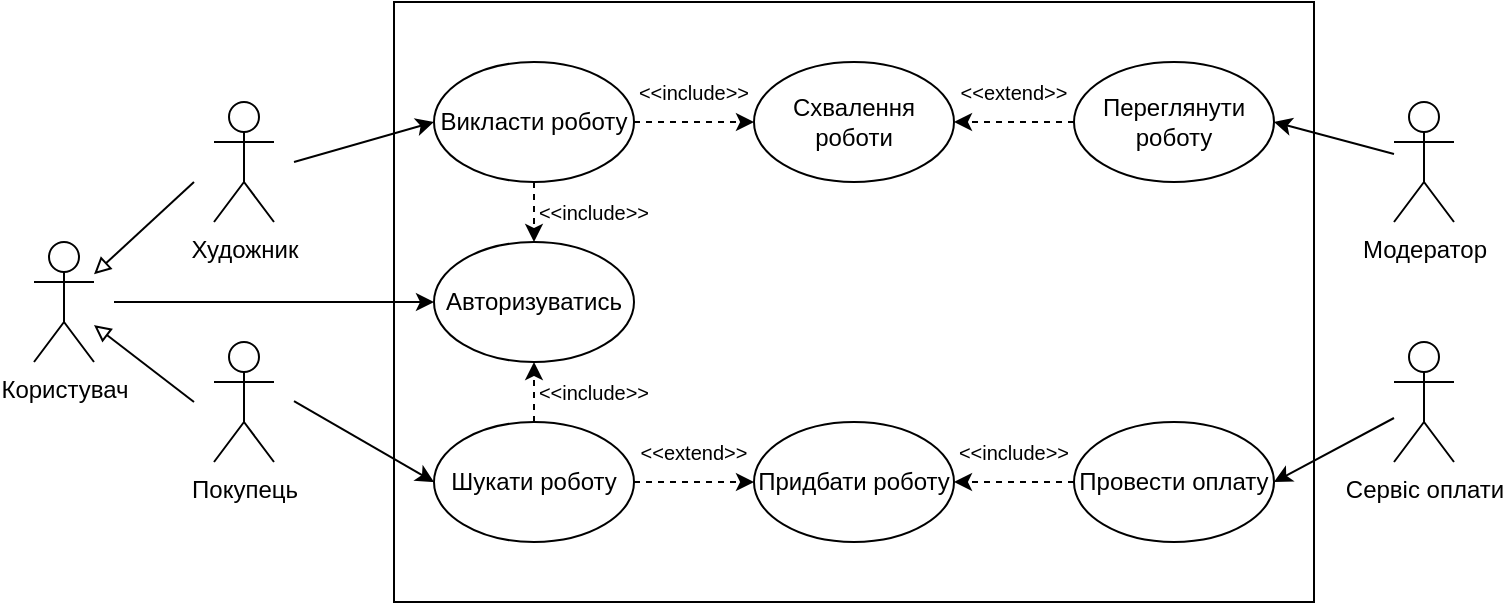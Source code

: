 <mxfile version="20.4.0" type="device"><diagram id="3LWY-Lgfk4nYCkW3nS7w" name="Страница 1"><mxGraphModel dx="1173" dy="672" grid="1" gridSize="10" guides="1" tooltips="1" connect="1" arrows="1" fold="1" page="1" pageScale="1" pageWidth="827" pageHeight="1169" math="0" shadow="0"><root><mxCell id="0"/><mxCell id="1" parent="0"/><mxCell id="Jez0Ne4DgUkL3XqX2Kyu-1" value="" style="rounded=0;whiteSpace=wrap;html=1;" vertex="1" parent="1"><mxGeometry x="210" y="50" width="460" height="300" as="geometry"/></mxCell><mxCell id="paarDGqrIeViON9U21Fg-3" value="Художник" style="shape=umlActor;verticalLabelPosition=bottom;verticalAlign=top;html=1;outlineConnect=0;" parent="1" vertex="1"><mxGeometry x="120" y="100" width="30" height="60" as="geometry"/></mxCell><mxCell id="paarDGqrIeViON9U21Fg-4" value="Покупець" style="shape=umlActor;verticalLabelPosition=bottom;verticalAlign=top;html=1;outlineConnect=0;" parent="1" vertex="1"><mxGeometry x="120" y="220" width="30" height="60" as="geometry"/></mxCell><mxCell id="paarDGqrIeViON9U21Fg-5" value="Сервіс оплати" style="shape=umlActor;verticalLabelPosition=bottom;verticalAlign=top;html=1;outlineConnect=0;" parent="1" vertex="1"><mxGeometry x="710" y="220" width="30" height="60" as="geometry"/></mxCell><mxCell id="paarDGqrIeViON9U21Fg-6" value="Модератор" style="shape=umlActor;verticalLabelPosition=bottom;verticalAlign=top;html=1;outlineConnect=0;" parent="1" vertex="1"><mxGeometry x="710" y="100" width="30" height="60" as="geometry"/></mxCell><mxCell id="paarDGqrIeViON9U21Fg-39" style="edgeStyle=orthogonalEdgeStyle;rounded=0;orthogonalLoop=1;jettySize=auto;html=1;entryX=0;entryY=0.5;entryDx=0;entryDy=0;dashed=1;fontSize=10;" parent="1" source="paarDGqrIeViON9U21Fg-8" target="paarDGqrIeViON9U21Fg-15" edge="1"><mxGeometry relative="1" as="geometry"/></mxCell><mxCell id="paarDGqrIeViON9U21Fg-8" value="Викласти роботу" style="ellipse;whiteSpace=wrap;html=1;" parent="1" vertex="1"><mxGeometry x="230" y="80" width="100" height="60" as="geometry"/></mxCell><mxCell id="paarDGqrIeViON9U21Fg-10" value="Придбати роботу" style="ellipse;whiteSpace=wrap;html=1;" parent="1" vertex="1"><mxGeometry x="390" y="260" width="100" height="60" as="geometry"/></mxCell><mxCell id="paarDGqrIeViON9U21Fg-12" value="Шукати роботу" style="ellipse;whiteSpace=wrap;html=1;" parent="1" vertex="1"><mxGeometry x="230" y="260" width="100" height="60" as="geometry"/></mxCell><mxCell id="paarDGqrIeViON9U21Fg-15" value="Схвалення роботи" style="ellipse;whiteSpace=wrap;html=1;" parent="1" vertex="1"><mxGeometry x="390" y="80" width="100" height="60" as="geometry"/></mxCell><mxCell id="paarDGqrIeViON9U21Fg-16" value="Провести оплату" style="ellipse;whiteSpace=wrap;html=1;" parent="1" vertex="1"><mxGeometry x="550" y="260" width="100" height="60" as="geometry"/></mxCell><mxCell id="paarDGqrIeViON9U21Fg-19" value="Переглянути роботу" style="ellipse;whiteSpace=wrap;html=1;" parent="1" vertex="1"><mxGeometry x="550" y="80" width="100" height="60" as="geometry"/></mxCell><mxCell id="paarDGqrIeViON9U21Fg-21" value="Користувач" style="shape=umlActor;verticalLabelPosition=bottom;verticalAlign=top;html=1;outlineConnect=0;" parent="1" vertex="1"><mxGeometry x="30" y="170" width="30" height="60" as="geometry"/></mxCell><mxCell id="paarDGqrIeViON9U21Fg-22" value="" style="endArrow=block;html=1;rounded=0;endFill=0;" parent="1" edge="1" target="paarDGqrIeViON9U21Fg-21"><mxGeometry width="50" height="50" relative="1" as="geometry"><mxPoint x="110" y="140" as="sourcePoint"/><mxPoint x="60" y="190" as="targetPoint"/></mxGeometry></mxCell><mxCell id="paarDGqrIeViON9U21Fg-24" value="" style="endArrow=classic;html=1;rounded=0;entryX=0;entryY=0.5;entryDx=0;entryDy=0;" parent="1" target="paarDGqrIeViON9U21Fg-8" edge="1"><mxGeometry width="50" height="50" relative="1" as="geometry"><mxPoint x="160" y="130" as="sourcePoint"/><mxPoint x="250" y="40" as="targetPoint"/></mxGeometry></mxCell><mxCell id="paarDGqrIeViON9U21Fg-25" value="" style="endArrow=classic;html=1;rounded=0;entryX=0;entryY=0.5;entryDx=0;entryDy=0;" parent="1" target="paarDGqrIeViON9U21Fg-12" edge="1"><mxGeometry width="50" height="50" relative="1" as="geometry"><mxPoint x="160.0" y="249.58" as="sourcePoint"/><mxPoint x="230" y="249.58" as="targetPoint"/></mxGeometry></mxCell><mxCell id="paarDGqrIeViON9U21Fg-26" value="" style="endArrow=classic;html=1;rounded=0;exitX=1;exitY=0.5;exitDx=0;exitDy=0;entryX=0;entryY=0.5;entryDx=0;entryDy=0;dashed=1;" parent="1" source="paarDGqrIeViON9U21Fg-12" target="paarDGqrIeViON9U21Fg-10" edge="1"><mxGeometry width="50" height="50" relative="1" as="geometry"><mxPoint x="360" y="210" as="sourcePoint"/><mxPoint x="410" y="160" as="targetPoint"/></mxGeometry></mxCell><mxCell id="paarDGqrIeViON9U21Fg-27" value="&lt;font style=&quot;font-size: 10px;&quot;&gt;&amp;lt;&amp;lt;extend&amp;gt;&amp;gt;&lt;/font&gt;" style="text;html=1;strokeColor=none;fillColor=none;align=center;verticalAlign=middle;whiteSpace=wrap;rounded=0;" parent="1" vertex="1"><mxGeometry x="330" y="260" width="60" height="30" as="geometry"/></mxCell><mxCell id="paarDGqrIeViON9U21Fg-28" value="" style="endArrow=classic;html=1;rounded=0;fontSize=10;entryX=1;entryY=0.5;entryDx=0;entryDy=0;" parent="1" source="paarDGqrIeViON9U21Fg-5" target="paarDGqrIeViON9U21Fg-16" edge="1"><mxGeometry width="50" height="50" relative="1" as="geometry"><mxPoint x="580" y="360" as="sourcePoint"/><mxPoint x="630" y="310" as="targetPoint"/></mxGeometry></mxCell><mxCell id="paarDGqrIeViON9U21Fg-29" value="" style="endArrow=classic;html=1;rounded=0;fontSize=10;entryX=1;entryY=0.5;entryDx=0;entryDy=0;exitX=0;exitY=0.5;exitDx=0;exitDy=0;dashed=1;" parent="1" source="paarDGqrIeViON9U21Fg-16" target="paarDGqrIeViON9U21Fg-10" edge="1"><mxGeometry width="50" height="50" relative="1" as="geometry"><mxPoint x="550" y="250" as="sourcePoint"/><mxPoint x="490" y="250" as="targetPoint"/></mxGeometry></mxCell><mxCell id="paarDGqrIeViON9U21Fg-30" value="&lt;font style=&quot;font-size: 10px;&quot;&gt;&amp;lt;&amp;lt;include&amp;gt;&amp;gt;&lt;/font&gt;" style="text;html=1;strokeColor=none;fillColor=none;align=center;verticalAlign=middle;whiteSpace=wrap;rounded=0;" parent="1" vertex="1"><mxGeometry x="490" y="260" width="60" height="30" as="geometry"/></mxCell><mxCell id="paarDGqrIeViON9U21Fg-33" value="Авторизуватись" style="ellipse;whiteSpace=wrap;html=1;" parent="1" vertex="1"><mxGeometry x="230" y="170" width="100" height="60" as="geometry"/></mxCell><mxCell id="paarDGqrIeViON9U21Fg-34" value="" style="endArrow=classic;html=1;rounded=0;fontSize=10;entryX=0.5;entryY=0;entryDx=0;entryDy=0;exitX=0.5;exitY=1;exitDx=0;exitDy=0;dashed=1;" parent="1" source="paarDGqrIeViON9U21Fg-8" target="paarDGqrIeViON9U21Fg-33" edge="1"><mxGeometry width="50" height="50" relative="1" as="geometry"><mxPoint x="280" y="150" as="sourcePoint"/><mxPoint x="420" y="130" as="targetPoint"/></mxGeometry></mxCell><mxCell id="paarDGqrIeViON9U21Fg-35" value="" style="endArrow=classic;html=1;rounded=0;fontSize=10;exitX=0.5;exitY=0;exitDx=0;exitDy=0;entryX=0.5;entryY=1;entryDx=0;entryDy=0;dashed=1;" parent="1" source="paarDGqrIeViON9U21Fg-12" target="paarDGqrIeViON9U21Fg-33" edge="1"><mxGeometry width="50" height="50" relative="1" as="geometry"><mxPoint x="200" y="260" as="sourcePoint"/><mxPoint x="250" y="210" as="targetPoint"/></mxGeometry></mxCell><mxCell id="paarDGqrIeViON9U21Fg-36" value="" style="endArrow=classic;html=1;rounded=0;dashed=1;fontSize=10;exitX=0;exitY=0.5;exitDx=0;exitDy=0;entryX=1;entryY=0.5;entryDx=0;entryDy=0;" parent="1" source="paarDGqrIeViON9U21Fg-19" target="paarDGqrIeViON9U21Fg-15" edge="1"><mxGeometry width="50" height="50" relative="1" as="geometry"><mxPoint x="490" y="60" as="sourcePoint"/><mxPoint x="540" y="10" as="targetPoint"/></mxGeometry></mxCell><mxCell id="paarDGqrIeViON9U21Fg-38" value="" style="endArrow=classic;html=1;rounded=0;fontSize=10;entryX=1;entryY=0.5;entryDx=0;entryDy=0;" parent="1" source="paarDGqrIeViON9U21Fg-6" target="paarDGqrIeViON9U21Fg-19" edge="1"><mxGeometry width="50" height="50" relative="1" as="geometry"><mxPoint x="700" y="128" as="sourcePoint"/><mxPoint x="640" y="160" as="targetPoint"/></mxGeometry></mxCell><mxCell id="paarDGqrIeViON9U21Fg-40" value="&lt;font style=&quot;font-size: 10px;&quot;&gt;&amp;lt;&amp;lt;include&amp;gt;&amp;gt;&lt;/font&gt;" style="text;html=1;strokeColor=none;fillColor=none;align=center;verticalAlign=middle;whiteSpace=wrap;rounded=0;" parent="1" vertex="1"><mxGeometry x="280" y="140" width="60" height="30" as="geometry"/></mxCell><mxCell id="paarDGqrIeViON9U21Fg-41" value="&lt;font style=&quot;font-size: 10px;&quot;&gt;&amp;lt;&amp;lt;include&amp;gt;&amp;gt;&lt;/font&gt;" style="text;html=1;strokeColor=none;fillColor=none;align=center;verticalAlign=middle;whiteSpace=wrap;rounded=0;" parent="1" vertex="1"><mxGeometry x="280" y="230" width="60" height="30" as="geometry"/></mxCell><mxCell id="paarDGqrIeViON9U21Fg-42" value="&lt;font style=&quot;font-size: 10px;&quot;&gt;&amp;lt;&amp;lt;include&amp;gt;&amp;gt;&lt;/font&gt;" style="text;html=1;strokeColor=none;fillColor=none;align=center;verticalAlign=middle;whiteSpace=wrap;rounded=0;" parent="1" vertex="1"><mxGeometry x="330" y="80" width="60" height="30" as="geometry"/></mxCell><mxCell id="paarDGqrIeViON9U21Fg-43" value="&lt;font style=&quot;font-size: 10px;&quot;&gt;&amp;lt;&amp;lt;extend&amp;gt;&amp;gt;&lt;/font&gt;" style="text;html=1;strokeColor=none;fillColor=none;align=center;verticalAlign=middle;whiteSpace=wrap;rounded=0;" parent="1" vertex="1"><mxGeometry x="490" y="80" width="60" height="30" as="geometry"/></mxCell><mxCell id="Jez0Ne4DgUkL3XqX2Kyu-2" value="" style="endArrow=block;html=1;rounded=0;endFill=0;" edge="1" parent="1" target="paarDGqrIeViON9U21Fg-21"><mxGeometry width="50" height="50" relative="1" as="geometry"><mxPoint x="110" y="250" as="sourcePoint"/><mxPoint x="60" y="190" as="targetPoint"/></mxGeometry></mxCell><mxCell id="Jez0Ne4DgUkL3XqX2Kyu-3" value="" style="endArrow=classic;html=1;rounded=0;entryX=0;entryY=0.5;entryDx=0;entryDy=0;" edge="1" parent="1" target="paarDGqrIeViON9U21Fg-33"><mxGeometry width="50" height="50" relative="1" as="geometry"><mxPoint x="70" y="200" as="sourcePoint"/><mxPoint x="240.0" y="300" as="targetPoint"/></mxGeometry></mxCell></root></mxGraphModel></diagram></mxfile>